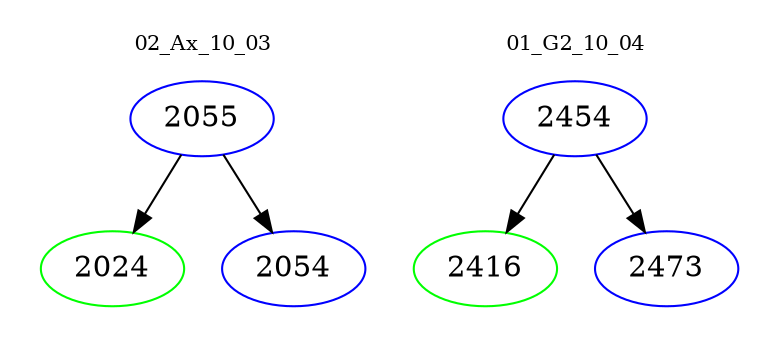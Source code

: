 digraph{
subgraph cluster_0 {
color = white
label = "02_Ax_10_03";
fontsize=10;
T0_2055 [label="2055", color="blue"]
T0_2055 -> T0_2024 [color="black"]
T0_2024 [label="2024", color="green"]
T0_2055 -> T0_2054 [color="black"]
T0_2054 [label="2054", color="blue"]
}
subgraph cluster_1 {
color = white
label = "01_G2_10_04";
fontsize=10;
T1_2454 [label="2454", color="blue"]
T1_2454 -> T1_2416 [color="black"]
T1_2416 [label="2416", color="green"]
T1_2454 -> T1_2473 [color="black"]
T1_2473 [label="2473", color="blue"]
}
}
